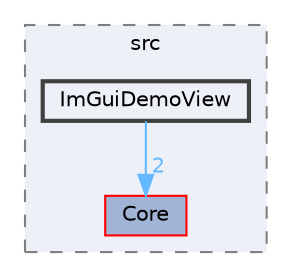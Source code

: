 digraph "app/src/ImGuiDemoView"
{
 // LATEX_PDF_SIZE
  bgcolor="transparent";
  edge [fontname=Helvetica,fontsize=10,labelfontname=Helvetica,labelfontsize=10];
  node [fontname=Helvetica,fontsize=10,shape=box,height=0.2,width=0.4];
  compound=true
  subgraph clusterdir_a8f641299cfea9f7461c2df1141b7786 {
    graph [ bgcolor="#edf0f7", pencolor="grey50", label="src", fontname=Helvetica,fontsize=10 style="filled,dashed", URL="dir_a8f641299cfea9f7461c2df1141b7786.html",tooltip=""]
  dir_f7d4be874a03ffe36f67d0add008229d [label="Core", fillcolor="#a2b4d6", color="red", style="filled", URL="dir_f7d4be874a03ffe36f67d0add008229d.html",tooltip=""];
  dir_340e323341a2bcef81ed7f3e7516f851 [label="ImGuiDemoView", fillcolor="#edf0f7", color="grey25", style="filled,bold", URL="dir_340e323341a2bcef81ed7f3e7516f851.html",tooltip=""];
  }
  dir_340e323341a2bcef81ed7f3e7516f851->dir_f7d4be874a03ffe36f67d0add008229d [headlabel="2", labeldistance=1.5 headhref="dir_000010_000007.html" href="dir_000010_000007.html" color="steelblue1" fontcolor="steelblue1"];
}
